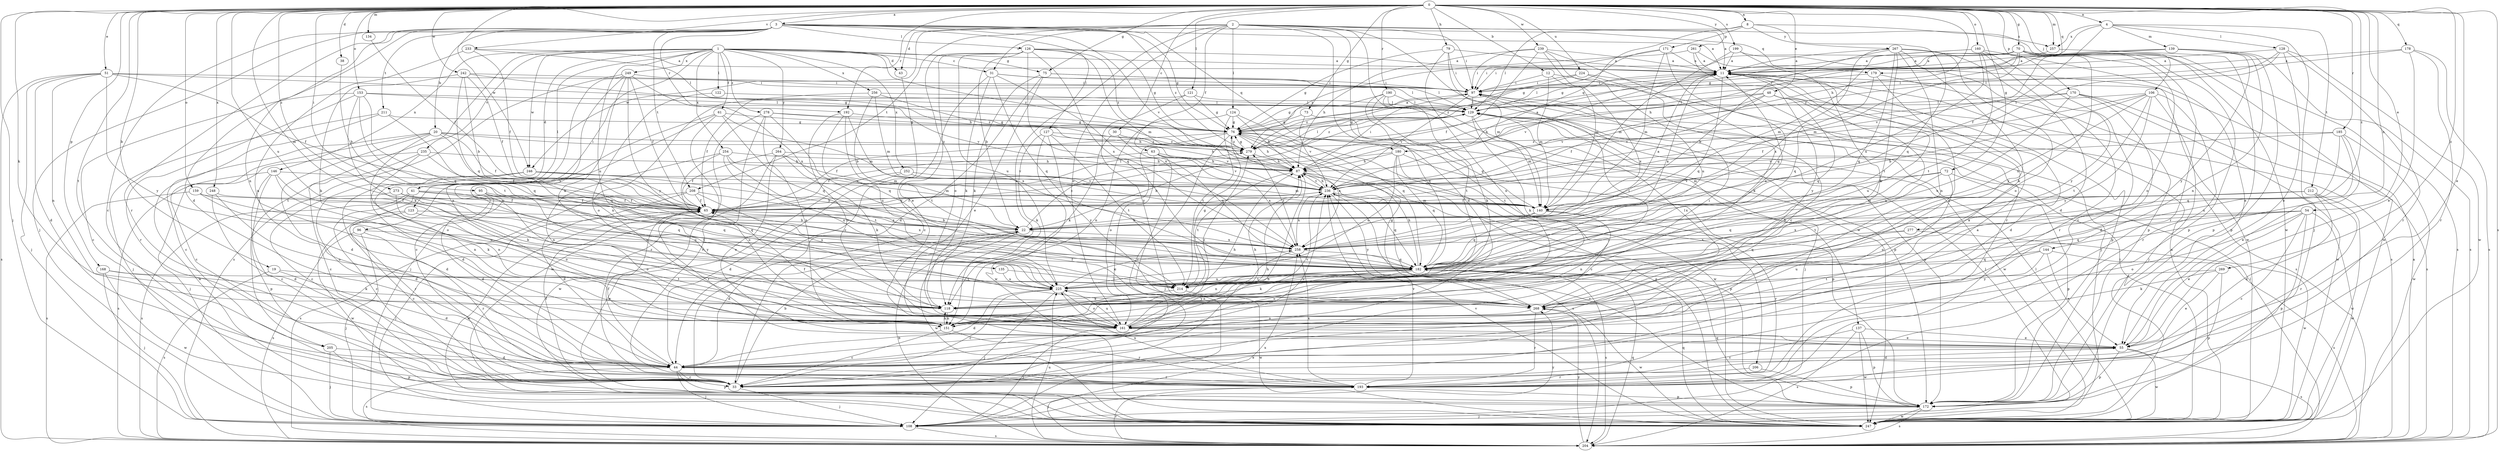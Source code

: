 strict digraph  {
0;
1;
2;
3;
4;
8;
11;
12;
19;
20;
22;
30;
31;
33;
38;
41;
43;
44;
48;
51;
54;
55;
61;
63;
65;
70;
72;
73;
75;
76;
79;
87;
95;
96;
97;
106;
108;
118;
121;
122;
123;
124;
126;
127;
128;
129;
134;
135;
137;
139;
140;
144;
146;
151;
153;
159;
160;
161;
168;
170;
171;
172;
178;
179;
180;
182;
185;
190;
192;
193;
199;
204;
205;
206;
208;
211;
212;
214;
224;
225;
233;
235;
236;
239;
242;
246;
247;
248;
249;
252;
254;
256;
257;
258;
261;
264;
267;
268;
269;
273;
277;
278;
279;
0 -> 3  [label=a];
0 -> 4  [label=a];
0 -> 8  [label=a];
0 -> 12  [label=b];
0 -> 19  [label=b];
0 -> 30  [label=c];
0 -> 38  [label=d];
0 -> 48  [label=e];
0 -> 51  [label=e];
0 -> 54  [label=e];
0 -> 55  [label=e];
0 -> 70  [label=g];
0 -> 72  [label=g];
0 -> 73  [label=g];
0 -> 75  [label=g];
0 -> 79  [label=h];
0 -> 87  [label=h];
0 -> 95  [label=i];
0 -> 106  [label=j];
0 -> 108  [label=j];
0 -> 118  [label=k];
0 -> 121  [label=l];
0 -> 134  [label=m];
0 -> 135  [label=m];
0 -> 144  [label=n];
0 -> 153  [label=o];
0 -> 159  [label=o];
0 -> 160  [label=o];
0 -> 168  [label=p];
0 -> 170  [label=p];
0 -> 178  [label=q];
0 -> 179  [label=q];
0 -> 185  [label=r];
0 -> 190  [label=r];
0 -> 192  [label=r];
0 -> 199  [label=s];
0 -> 204  [label=s];
0 -> 205  [label=t];
0 -> 224  [label=u];
0 -> 225  [label=u];
0 -> 233  [label=v];
0 -> 239  [label=w];
0 -> 242  [label=w];
0 -> 246  [label=w];
0 -> 248  [label=x];
0 -> 261  [label=y];
0 -> 269  [label=z];
0 -> 273  [label=z];
0 -> 277  [label=z];
0 -> 257  [label=m];
1 -> 11  [label=a];
1 -> 31  [label=c];
1 -> 41  [label=d];
1 -> 43  [label=d];
1 -> 61  [label=f];
1 -> 75  [label=g];
1 -> 96  [label=i];
1 -> 122  [label=l];
1 -> 123  [label=l];
1 -> 146  [label=n];
1 -> 205  [label=t];
1 -> 225  [label=u];
1 -> 235  [label=v];
1 -> 246  [label=w];
1 -> 249  [label=x];
1 -> 252  [label=x];
1 -> 254  [label=x];
1 -> 256  [label=x];
1 -> 264  [label=y];
1 -> 278  [label=z];
1 -> 279  [label=z];
2 -> 11  [label=a];
2 -> 31  [label=c];
2 -> 43  [label=d];
2 -> 44  [label=d];
2 -> 63  [label=f];
2 -> 97  [label=i];
2 -> 124  [label=l];
2 -> 137  [label=m];
2 -> 151  [label=n];
2 -> 161  [label=o];
2 -> 206  [label=t];
2 -> 208  [label=t];
2 -> 246  [label=w];
2 -> 247  [label=w];
2 -> 257  [label=x];
3 -> 11  [label=a];
3 -> 20  [label=b];
3 -> 33  [label=c];
3 -> 44  [label=d];
3 -> 76  [label=g];
3 -> 108  [label=j];
3 -> 126  [label=l];
3 -> 127  [label=l];
3 -> 151  [label=n];
3 -> 179  [label=q];
3 -> 180  [label=q];
3 -> 192  [label=r];
3 -> 193  [label=r];
3 -> 208  [label=t];
3 -> 211  [label=t];
3 -> 236  [label=v];
3 -> 279  [label=z];
4 -> 65  [label=f];
4 -> 76  [label=g];
4 -> 108  [label=j];
4 -> 128  [label=l];
4 -> 139  [label=m];
4 -> 212  [label=t];
4 -> 257  [label=x];
8 -> 129  [label=l];
8 -> 171  [label=p];
8 -> 180  [label=q];
8 -> 182  [label=q];
8 -> 247  [label=w];
8 -> 267  [label=y];
11 -> 97  [label=i];
11 -> 129  [label=l];
11 -> 172  [label=p];
11 -> 182  [label=q];
11 -> 236  [label=v];
11 -> 268  [label=y];
12 -> 97  [label=i];
12 -> 108  [label=j];
12 -> 140  [label=m];
12 -> 258  [label=x];
19 -> 44  [label=d];
19 -> 204  [label=s];
19 -> 214  [label=t];
20 -> 33  [label=c];
20 -> 44  [label=d];
20 -> 65  [label=f];
20 -> 87  [label=h];
20 -> 161  [label=o];
20 -> 182  [label=q];
20 -> 247  [label=w];
20 -> 279  [label=z];
22 -> 11  [label=a];
22 -> 44  [label=d];
22 -> 247  [label=w];
22 -> 258  [label=x];
22 -> 279  [label=z];
30 -> 118  [label=k];
30 -> 182  [label=q];
30 -> 279  [label=z];
31 -> 33  [label=c];
31 -> 97  [label=i];
31 -> 118  [label=k];
31 -> 129  [label=l];
31 -> 182  [label=q];
31 -> 258  [label=x];
33 -> 11  [label=a];
33 -> 22  [label=b];
33 -> 65  [label=f];
33 -> 87  [label=h];
33 -> 108  [label=j];
38 -> 22  [label=b];
41 -> 33  [label=c];
41 -> 65  [label=f];
41 -> 182  [label=q];
41 -> 193  [label=r];
41 -> 204  [label=s];
41 -> 225  [label=u];
43 -> 33  [label=c];
44 -> 11  [label=a];
44 -> 33  [label=c];
44 -> 55  [label=e];
44 -> 65  [label=f];
44 -> 87  [label=h];
44 -> 108  [label=j];
44 -> 172  [label=p];
44 -> 193  [label=r];
44 -> 204  [label=s];
44 -> 236  [label=v];
48 -> 44  [label=d];
48 -> 65  [label=f];
48 -> 87  [label=h];
48 -> 129  [label=l];
48 -> 182  [label=q];
48 -> 225  [label=u];
48 -> 236  [label=v];
51 -> 44  [label=d];
51 -> 65  [label=f];
51 -> 76  [label=g];
51 -> 97  [label=i];
51 -> 108  [label=j];
51 -> 151  [label=n];
51 -> 204  [label=s];
51 -> 268  [label=y];
54 -> 22  [label=b];
54 -> 33  [label=c];
54 -> 55  [label=e];
54 -> 161  [label=o];
54 -> 172  [label=p];
54 -> 182  [label=q];
54 -> 247  [label=w];
54 -> 258  [label=x];
55 -> 44  [label=d];
55 -> 65  [label=f];
55 -> 172  [label=p];
55 -> 204  [label=s];
55 -> 247  [label=w];
61 -> 33  [label=c];
61 -> 76  [label=g];
61 -> 108  [label=j];
61 -> 140  [label=m];
61 -> 182  [label=q];
61 -> 193  [label=r];
63 -> 33  [label=c];
63 -> 65  [label=f];
63 -> 87  [label=h];
63 -> 108  [label=j];
63 -> 236  [label=v];
63 -> 258  [label=x];
65 -> 22  [label=b];
65 -> 108  [label=j];
65 -> 129  [label=l];
65 -> 236  [label=v];
65 -> 247  [label=w];
65 -> 258  [label=x];
70 -> 11  [label=a];
70 -> 76  [label=g];
70 -> 87  [label=h];
70 -> 97  [label=i];
70 -> 118  [label=k];
70 -> 140  [label=m];
70 -> 161  [label=o];
70 -> 172  [label=p];
70 -> 193  [label=r];
70 -> 204  [label=s];
70 -> 247  [label=w];
72 -> 161  [label=o];
72 -> 172  [label=p];
72 -> 214  [label=t];
72 -> 236  [label=v];
72 -> 258  [label=x];
73 -> 76  [label=g];
73 -> 108  [label=j];
73 -> 236  [label=v];
75 -> 44  [label=d];
75 -> 55  [label=e];
75 -> 97  [label=i];
75 -> 118  [label=k];
75 -> 129  [label=l];
76 -> 11  [label=a];
76 -> 33  [label=c];
76 -> 65  [label=f];
76 -> 87  [label=h];
76 -> 161  [label=o];
76 -> 247  [label=w];
76 -> 258  [label=x];
76 -> 279  [label=z];
79 -> 11  [label=a];
79 -> 76  [label=g];
79 -> 97  [label=i];
79 -> 140  [label=m];
79 -> 151  [label=n];
87 -> 97  [label=i];
87 -> 172  [label=p];
87 -> 204  [label=s];
87 -> 214  [label=t];
87 -> 236  [label=v];
95 -> 44  [label=d];
95 -> 65  [label=f];
95 -> 182  [label=q];
95 -> 268  [label=y];
96 -> 108  [label=j];
96 -> 193  [label=r];
96 -> 204  [label=s];
96 -> 258  [label=x];
97 -> 129  [label=l];
97 -> 204  [label=s];
97 -> 236  [label=v];
97 -> 279  [label=z];
106 -> 22  [label=b];
106 -> 65  [label=f];
106 -> 108  [label=j];
106 -> 129  [label=l];
106 -> 193  [label=r];
106 -> 214  [label=t];
106 -> 258  [label=x];
106 -> 268  [label=y];
108 -> 129  [label=l];
108 -> 204  [label=s];
108 -> 268  [label=y];
118 -> 97  [label=i];
118 -> 151  [label=n];
121 -> 65  [label=f];
121 -> 76  [label=g];
121 -> 129  [label=l];
121 -> 268  [label=y];
122 -> 129  [label=l];
122 -> 161  [label=o];
123 -> 22  [label=b];
123 -> 33  [label=c];
123 -> 161  [label=o];
123 -> 247  [label=w];
124 -> 76  [label=g];
124 -> 87  [label=h];
124 -> 151  [label=n];
124 -> 182  [label=q];
124 -> 214  [label=t];
126 -> 11  [label=a];
126 -> 22  [label=b];
126 -> 55  [label=e];
126 -> 76  [label=g];
126 -> 140  [label=m];
126 -> 161  [label=o];
126 -> 182  [label=q];
126 -> 225  [label=u];
126 -> 258  [label=x];
126 -> 279  [label=z];
127 -> 118  [label=k];
127 -> 214  [label=t];
127 -> 236  [label=v];
127 -> 247  [label=w];
127 -> 268  [label=y];
127 -> 279  [label=z];
128 -> 11  [label=a];
128 -> 55  [label=e];
128 -> 193  [label=r];
128 -> 236  [label=v];
128 -> 247  [label=w];
128 -> 279  [label=z];
129 -> 76  [label=g];
129 -> 118  [label=k];
129 -> 140  [label=m];
129 -> 172  [label=p];
129 -> 247  [label=w];
129 -> 279  [label=z];
134 -> 65  [label=f];
135 -> 214  [label=t];
135 -> 225  [label=u];
137 -> 33  [label=c];
137 -> 55  [label=e];
137 -> 172  [label=p];
137 -> 204  [label=s];
137 -> 247  [label=w];
139 -> 11  [label=a];
139 -> 129  [label=l];
139 -> 151  [label=n];
139 -> 172  [label=p];
139 -> 204  [label=s];
139 -> 236  [label=v];
139 -> 268  [label=y];
140 -> 22  [label=b];
140 -> 76  [label=g];
140 -> 151  [label=n];
140 -> 182  [label=q];
140 -> 193  [label=r];
144 -> 55  [label=e];
144 -> 182  [label=q];
144 -> 204  [label=s];
144 -> 225  [label=u];
144 -> 268  [label=y];
146 -> 33  [label=c];
146 -> 118  [label=k];
146 -> 151  [label=n];
146 -> 172  [label=p];
146 -> 204  [label=s];
146 -> 236  [label=v];
151 -> 33  [label=c];
151 -> 87  [label=h];
151 -> 118  [label=k];
151 -> 193  [label=r];
153 -> 33  [label=c];
153 -> 118  [label=k];
153 -> 129  [label=l];
153 -> 182  [label=q];
153 -> 193  [label=r];
153 -> 214  [label=t];
153 -> 236  [label=v];
159 -> 65  [label=f];
159 -> 118  [label=k];
159 -> 204  [label=s];
159 -> 225  [label=u];
160 -> 11  [label=a];
160 -> 33  [label=c];
160 -> 55  [label=e];
160 -> 140  [label=m];
160 -> 214  [label=t];
160 -> 258  [label=x];
160 -> 268  [label=y];
161 -> 11  [label=a];
161 -> 55  [label=e];
161 -> 65  [label=f];
161 -> 87  [label=h];
161 -> 108  [label=j];
161 -> 225  [label=u];
161 -> 236  [label=v];
161 -> 279  [label=z];
168 -> 108  [label=j];
168 -> 118  [label=k];
168 -> 214  [label=t];
168 -> 247  [label=w];
170 -> 44  [label=d];
170 -> 129  [label=l];
170 -> 204  [label=s];
170 -> 225  [label=u];
170 -> 236  [label=v];
170 -> 247  [label=w];
171 -> 11  [label=a];
171 -> 76  [label=g];
171 -> 97  [label=i];
171 -> 140  [label=m];
171 -> 182  [label=q];
172 -> 108  [label=j];
172 -> 182  [label=q];
172 -> 204  [label=s];
172 -> 236  [label=v];
172 -> 247  [label=w];
178 -> 11  [label=a];
178 -> 55  [label=e];
178 -> 129  [label=l];
178 -> 193  [label=r];
178 -> 204  [label=s];
179 -> 97  [label=i];
179 -> 161  [label=o];
179 -> 182  [label=q];
179 -> 193  [label=r];
180 -> 22  [label=b];
180 -> 33  [label=c];
180 -> 87  [label=h];
180 -> 172  [label=p];
180 -> 182  [label=q];
180 -> 225  [label=u];
182 -> 87  [label=h];
182 -> 118  [label=k];
182 -> 151  [label=n];
182 -> 161  [label=o];
182 -> 204  [label=s];
182 -> 214  [label=t];
182 -> 225  [label=u];
185 -> 55  [label=e];
185 -> 182  [label=q];
185 -> 225  [label=u];
185 -> 236  [label=v];
185 -> 247  [label=w];
185 -> 279  [label=z];
190 -> 76  [label=g];
190 -> 118  [label=k];
190 -> 129  [label=l];
190 -> 172  [label=p];
190 -> 182  [label=q];
190 -> 214  [label=t];
192 -> 76  [label=g];
192 -> 161  [label=o];
192 -> 214  [label=t];
192 -> 225  [label=u];
192 -> 258  [label=x];
193 -> 108  [label=j];
193 -> 172  [label=p];
193 -> 225  [label=u];
193 -> 236  [label=v];
193 -> 258  [label=x];
199 -> 11  [label=a];
199 -> 118  [label=k];
199 -> 140  [label=m];
199 -> 247  [label=w];
204 -> 11  [label=a];
204 -> 22  [label=b];
204 -> 129  [label=l];
204 -> 182  [label=q];
204 -> 193  [label=r];
204 -> 225  [label=u];
204 -> 258  [label=x];
204 -> 268  [label=y];
205 -> 44  [label=d];
205 -> 108  [label=j];
205 -> 172  [label=p];
206 -> 172  [label=p];
206 -> 193  [label=r];
208 -> 44  [label=d];
208 -> 65  [label=f];
208 -> 204  [label=s];
208 -> 225  [label=u];
208 -> 258  [label=x];
211 -> 33  [label=c];
211 -> 76  [label=g];
211 -> 108  [label=j];
211 -> 182  [label=q];
212 -> 44  [label=d];
212 -> 65  [label=f];
212 -> 140  [label=m];
212 -> 182  [label=q];
212 -> 193  [label=r];
212 -> 247  [label=w];
214 -> 76  [label=g];
214 -> 97  [label=i];
214 -> 118  [label=k];
214 -> 247  [label=w];
224 -> 97  [label=i];
224 -> 118  [label=k];
224 -> 204  [label=s];
224 -> 279  [label=z];
225 -> 11  [label=a];
225 -> 33  [label=c];
225 -> 44  [label=d];
225 -> 108  [label=j];
225 -> 161  [label=o];
225 -> 258  [label=x];
225 -> 268  [label=y];
233 -> 11  [label=a];
233 -> 65  [label=f];
233 -> 129  [label=l];
233 -> 151  [label=n];
235 -> 33  [label=c];
235 -> 44  [label=d];
235 -> 65  [label=f];
235 -> 87  [label=h];
235 -> 108  [label=j];
236 -> 65  [label=f];
236 -> 87  [label=h];
236 -> 140  [label=m];
236 -> 182  [label=q];
236 -> 258  [label=x];
236 -> 268  [label=y];
239 -> 11  [label=a];
239 -> 33  [label=c];
239 -> 65  [label=f];
239 -> 87  [label=h];
239 -> 97  [label=i];
239 -> 140  [label=m];
239 -> 225  [label=u];
242 -> 22  [label=b];
242 -> 65  [label=f];
242 -> 87  [label=h];
242 -> 97  [label=i];
242 -> 118  [label=k];
242 -> 182  [label=q];
246 -> 22  [label=b];
246 -> 33  [label=c];
246 -> 44  [label=d];
246 -> 140  [label=m];
246 -> 151  [label=n];
246 -> 236  [label=v];
247 -> 11  [label=a];
247 -> 76  [label=g];
247 -> 97  [label=i];
247 -> 129  [label=l];
247 -> 182  [label=q];
247 -> 236  [label=v];
248 -> 44  [label=d];
248 -> 65  [label=f];
248 -> 161  [label=o];
249 -> 65  [label=f];
249 -> 97  [label=i];
249 -> 118  [label=k];
249 -> 151  [label=n];
249 -> 161  [label=o];
249 -> 204  [label=s];
249 -> 258  [label=x];
249 -> 268  [label=y];
252 -> 44  [label=d];
252 -> 140  [label=m];
252 -> 236  [label=v];
252 -> 247  [label=w];
254 -> 87  [label=h];
254 -> 151  [label=n];
254 -> 161  [label=o];
254 -> 214  [label=t];
254 -> 225  [label=u];
254 -> 236  [label=v];
256 -> 22  [label=b];
256 -> 129  [label=l];
256 -> 140  [label=m];
256 -> 151  [label=n];
256 -> 279  [label=z];
257 -> 11  [label=a];
257 -> 172  [label=p];
258 -> 11  [label=a];
258 -> 151  [label=n];
258 -> 182  [label=q];
258 -> 279  [label=z];
261 -> 11  [label=a];
261 -> 172  [label=p];
261 -> 193  [label=r];
261 -> 279  [label=z];
264 -> 55  [label=e];
264 -> 65  [label=f];
264 -> 87  [label=h];
264 -> 118  [label=k];
264 -> 140  [label=m];
264 -> 247  [label=w];
267 -> 11  [label=a];
267 -> 22  [label=b];
267 -> 44  [label=d];
267 -> 151  [label=n];
267 -> 161  [label=o];
267 -> 182  [label=q];
267 -> 214  [label=t];
267 -> 258  [label=x];
267 -> 268  [label=y];
268 -> 65  [label=f];
268 -> 76  [label=g];
268 -> 129  [label=l];
268 -> 161  [label=o];
268 -> 193  [label=r];
268 -> 247  [label=w];
269 -> 55  [label=e];
269 -> 118  [label=k];
269 -> 172  [label=p];
269 -> 214  [label=t];
273 -> 44  [label=d];
273 -> 65  [label=f];
273 -> 161  [label=o];
273 -> 182  [label=q];
273 -> 214  [label=t];
277 -> 182  [label=q];
277 -> 247  [label=w];
277 -> 258  [label=x];
278 -> 76  [label=g];
278 -> 87  [label=h];
278 -> 151  [label=n];
278 -> 182  [label=q];
278 -> 193  [label=r];
278 -> 247  [label=w];
279 -> 11  [label=a];
279 -> 76  [label=g];
279 -> 87  [label=h];
279 -> 129  [label=l];
}
